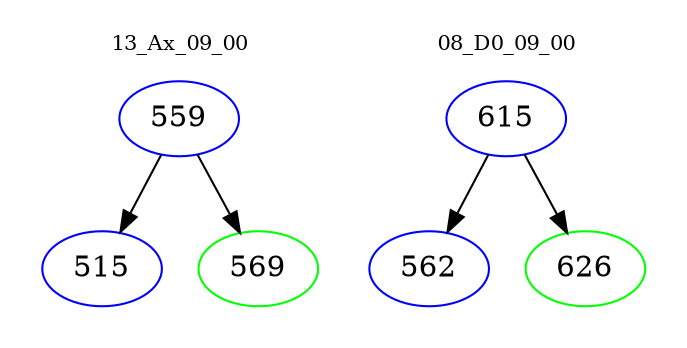 digraph{
subgraph cluster_0 {
color = white
label = "13_Ax_09_00";
fontsize=10;
T0_559 [label="559", color="blue"]
T0_559 -> T0_515 [color="black"]
T0_515 [label="515", color="blue"]
T0_559 -> T0_569 [color="black"]
T0_569 [label="569", color="green"]
}
subgraph cluster_1 {
color = white
label = "08_D0_09_00";
fontsize=10;
T1_615 [label="615", color="blue"]
T1_615 -> T1_562 [color="black"]
T1_562 [label="562", color="blue"]
T1_615 -> T1_626 [color="black"]
T1_626 [label="626", color="green"]
}
}
